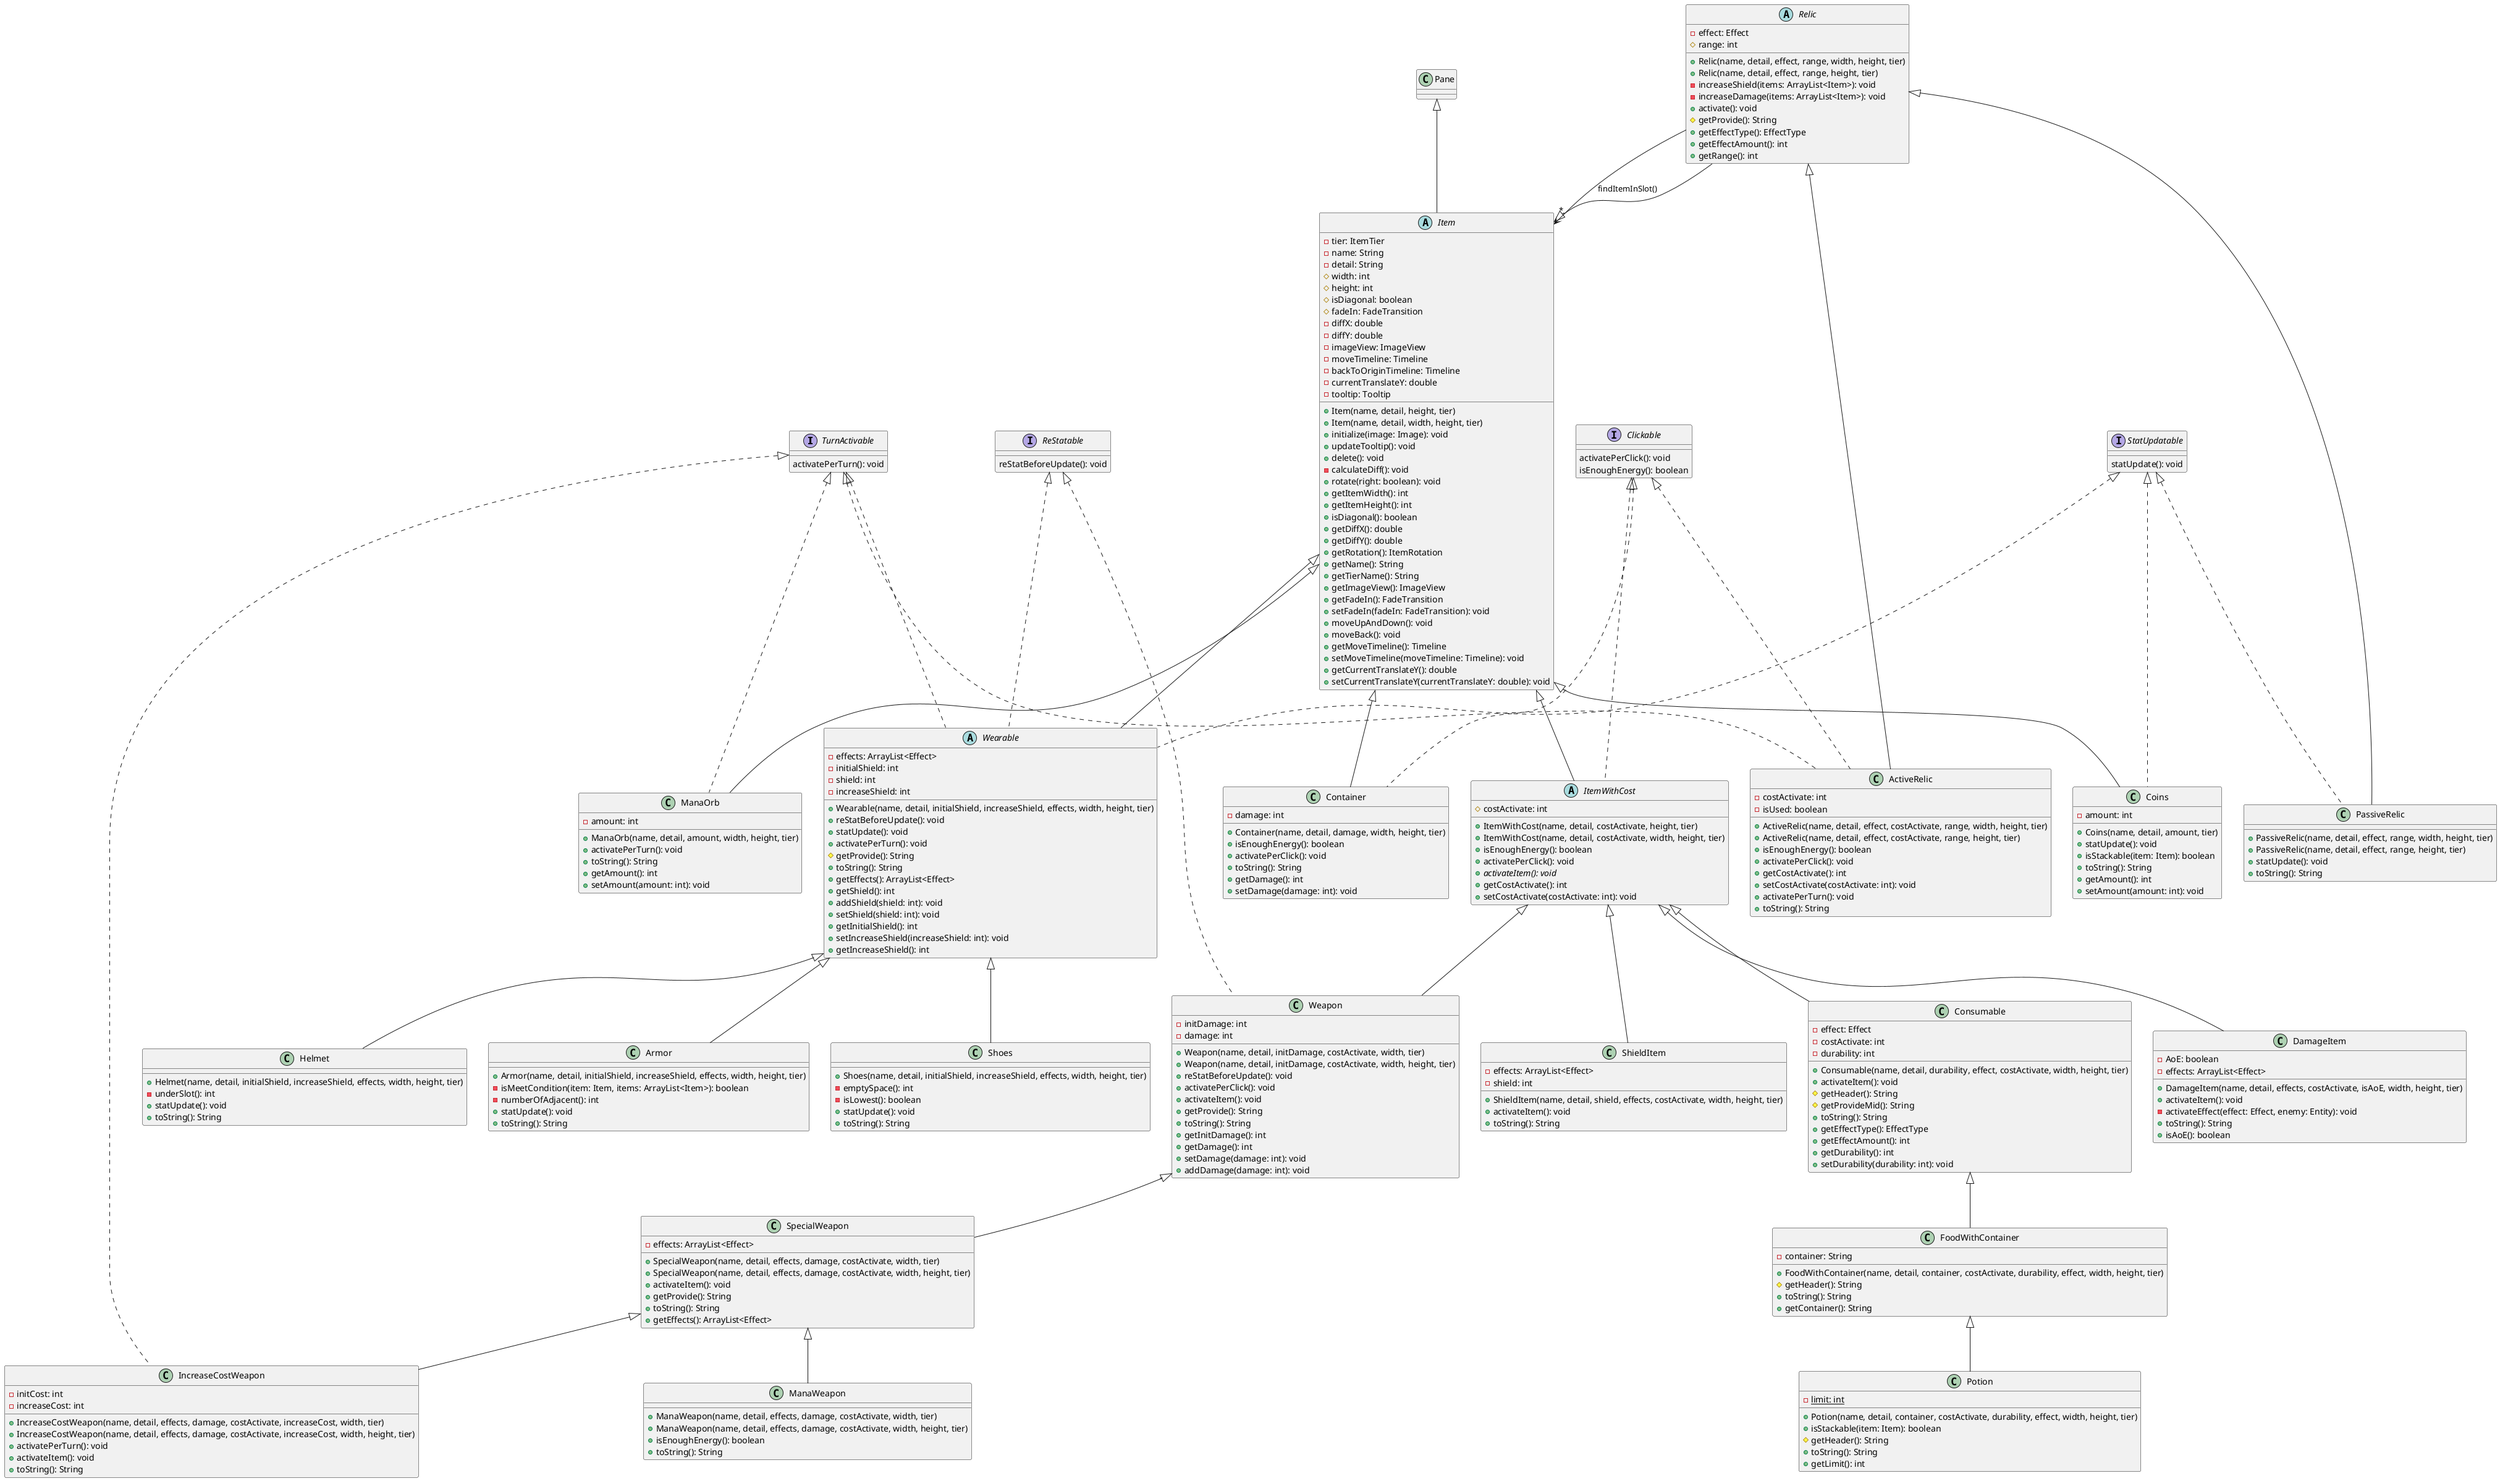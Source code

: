 @startuml
interface TurnActivable [[java:interfaces.TurnActivable]] {
	activatePerTurn(): void
}
interface ReStatable [[java:interfaces.ReStatable]] {
	reStatBeforeUpdate(): void
}
interface StatUpdatable [[java:interfaces.StatUpdatable]] {
	statUpdate(): void
}
interface Clickable [[java:interfaces.Clickable]] {
	activatePerClick(): void
	isEnoughEnergy(): boolean
}
abstract class Item [[java:game.item.Item]] {
	-tier: ItemTier
	-name: String
	-detail: String
	#width: int
	#height: int
	#isDiagonal: boolean
	#fadeIn: FadeTransition
	-diffX: double
	-diffY: double
	-imageView: ImageView
	-moveTimeline: Timeline
	-backToOriginTimeline: Timeline
	-currentTranslateY: double
	-tooltip: Tooltip
	+Item(name, detail, height, tier)
	+Item(name, detail, width, height, tier)
	+initialize(image: Image): void
	+updateTooltip(): void
	+delete(): void
	-calculateDiff(): void
	+rotate(right: boolean): void
	+getItemWidth(): int
	+getItemHeight(): int
	+isDiagonal(): boolean
	+getDiffX(): double
	+getDiffY(): double
	+getRotation(): ItemRotation
	+getName(): String
	+getTierName(): String
	+getImageView(): ImageView
	+getFadeIn(): FadeTransition
	+setFadeIn(fadeIn: FadeTransition): void
	+moveUpAndDown(): void
	+moveBack(): void
	+getMoveTimeline(): Timeline
	+setMoveTimeline(moveTimeline: Timeline): void
	+getCurrentTranslateY(): double
	+setCurrentTranslateY(currentTranslateY: double): void
}
abstract class ItemWithCost [[java:game.item.ItemWithCost]] {
	#costActivate: int
	+ItemWithCost(name, detail, costActivate, height, tier)
	+ItemWithCost(name, detail, costActivate, width, height, tier)
	+isEnoughEnergy(): boolean
	+activatePerClick(): void
	+{abstract} activateItem(): void
	+getCostActivate(): int
	+setCostActivate(costActivate: int): void
}
abstract class Wearable [[java:game.item.wearable.Wearable]] {
	-effects: ArrayList<Effect>
	-initialShield: int
	-shield: int
	-increaseShield: int
	+Wearable(name, detail, initialShield, increaseShield, effects, width, height, tier)
	+reStatBeforeUpdate(): void
	+statUpdate(): void
	+activatePerTurn(): void
	#getProvide(): String
	+toString(): String
	+getEffects(): ArrayList<Effect>
	+getShield(): int
	+addShield(shield: int): void
	+setShield(shield: int): void
	+getInitialShield(): int
	+setIncreaseShield(increaseShield: int): void
	+getIncreaseShield(): int
}
abstract class Relic [[java:game.item.relic.Relic]] {
	-effect: Effect
	#range: int
	+Relic(name, detail, effect, range, width, height, tier)
	+Relic(name, detail, effect, range, height, tier)
	-increaseShield(items: ArrayList<Item>): void
	-increaseDamage(items: ArrayList<Item>): void
	+activate(): void
	#getProvide(): String
	+getEffectType(): EffectType
	+getEffectAmount(): int
	+getRange(): int
}
Relic --> "*" Item : findItemInSlot()
Item <|-- Relic
class PassiveRelic [[java:game.item.relic.PassiveRelic]] {
	+PassiveRelic(name, detail, effect, range, width, height, tier)
	+PassiveRelic(name, detail, effect, range, height, tier)
	+statUpdate(): void
	+toString(): String
}
Relic <|-- PassiveRelic
StatUpdatable <|.. PassiveRelic
class Potion [[java:game.item.consumable.Potion]] {
	-{static} limit: int
	+Potion(name, detail, container, costActivate, durability, effect, width, height, tier)
	+isStackable(item: Item): boolean
	#getHeader(): String
	+toString(): String
	+getLimit(): int
}
FoodWithContainer <|-- Potion
class ShieldItem [[java:game.item.ShieldItem]] {
	-effects: ArrayList<Effect>
	-shield: int
	+ShieldItem(name, detail, shield, effects, costActivate, width, height, tier)
	+activateItem(): void
	+toString(): String
}
ItemWithCost <|-- ShieldItem
class IncreaseCostWeapon [[java:game.item.weapon.IncreaseCostWeapon]] {
	-initCost: int
	-increaseCost: int
	+IncreaseCostWeapon(name, detail, effects, damage, costActivate, increaseCost, width, tier)
	+IncreaseCostWeapon(name, detail, effects, damage, costActivate, increaseCost, width, height, tier)
	+activatePerTurn(): void
	+activateItem(): void
	+toString(): String
}
SpecialWeapon <|-- IncreaseCostWeapon
TurnActivable <|.. IncreaseCostWeapon

class Weapon [[java:game.item.weapon.Weapon]] {
	-initDamage: int
	-damage: int
	+Weapon(name, detail, initDamage, costActivate, width, tier)
	+Weapon(name, detail, initDamage, costActivate, width, height, tier)
	+reStatBeforeUpdate(): void
	+activatePerClick(): void
	+activateItem(): void
	+getProvide(): String
	+toString(): String
	+getInitDamage(): int
	+getDamage(): int
	+setDamage(damage: int): void
	+addDamage(damage: int): void
}
ItemWithCost <|-- Weapon
ReStatable <|.. Weapon
class FoodWithContainer [[java:game.item.consumable.FoodWithContainer]] {
	-container: String
	+FoodWithContainer(name, detail, container, costActivate, durability, effect, width, height, tier)
	#getHeader(): String
	+toString(): String
	+getContainer(): String
}
Consumable <|-- FoodWithContainer
class Helmet [[java:game.item.wearable.Helmet]] {
	+Helmet(name, detail, initialShield, increaseShield, effects, width, height, tier)
	-underSlot(): int
	+statUpdate(): void
	+toString(): String
}
Wearable <|-- Helmet
Item <|-- Wearable
TurnActivable <|.. Wearable
StatUpdatable <|.. Wearable
ReStatable <|.. Wearable
class ActiveRelic [[java:game.item.relic.ActiveRelic]] {
	-costActivate: int
	-isUsed: boolean
	+ActiveRelic(name, detail, effect, costActivate, range, width, height, tier)
	+ActiveRelic(name, detail, effect, costActivate, range, height, tier)
	+isEnoughEnergy(): boolean
	+activatePerClick(): void
	+getCostActivate(): int
	+setCostActivate(costActivate: int): void
	+activatePerTurn(): void
	+toString(): String
}
Relic <|-- ActiveRelic
Clickable <|.. ActiveRelic
TurnActivable <|.. ActiveRelic
class ManaOrb [[java:game.item.ManaOrb]] {
	-amount: int
	+ManaOrb(name, detail, amount, width, height, tier)
	+activatePerTurn(): void
	+toString(): String
	+getAmount(): int
	+setAmount(amount: int): void
}
Item <|-- ManaOrb
TurnActivable <|.. ManaOrb
Item <|-- ItemWithCost
Clickable <|.. ItemWithCost
class Container [[java:game.item.consumable.Container]] {
	-damage: int
	+Container(name, detail, damage, width, height, tier)
	+isEnoughEnergy(): boolean
	+activatePerClick(): void
	+toString(): String
	+getDamage(): int
	+setDamage(damage: int): void
}
Item <|-- Container
Clickable <|.. Container
class ManaWeapon [[java:game.item.weapon.ManaWeapon]] {
	+ManaWeapon(name, detail, effects, damage, costActivate, width, tier)
	+ManaWeapon(name, detail, effects, damage, costActivate, width, height, tier)
	+isEnoughEnergy(): boolean
	+toString(): String
}
SpecialWeapon <|-- ManaWeapon
class SpecialWeapon [[java:game.item.weapon.SpecialWeapon]] {
	-effects: ArrayList<Effect>
	+SpecialWeapon(name, detail, effects, damage, costActivate, width, tier)
	+SpecialWeapon(name, detail, effects, damage, costActivate, width, height, tier)
	+activateItem(): void
	+getProvide(): String
	+toString(): String
	+getEffects(): ArrayList<Effect>
}
Weapon <|-- SpecialWeapon
Pane <|-- Item
class Armor [[java:game.item.wearable.Armor]] {
	+Armor(name, detail, initialShield, increaseShield, effects, width, height, tier)
	-isMeetCondition(item: Item, items: ArrayList<Item>): boolean
	-numberOfAdjacent(): int
	+statUpdate(): void
	+toString(): String
}
Wearable <|-- Armor
class Coins [[java:game.item.Coins]] {
	-amount: int
	+Coins(name, detail, amount, tier)
	+statUpdate(): void
	+isStackable(item: Item): boolean
	+toString(): String
	+getAmount(): int
	+setAmount(amount: int): void
}
Item <|-- Coins
StatUpdatable <|.. Coins
class Shoes [[java:game.item.wearable.Shoes]] {
	+Shoes(name, detail, initialShield, increaseShield, effects, width, height, tier)
	-emptySpace(): int
	-isLowest(): boolean
	+statUpdate(): void
	+toString(): String
}
Wearable <|-- Shoes
class Consumable [[java:game.item.consumable.Consumable]] {
	-effect: Effect
	-costActivate: int
	-durability: int
	+Consumable(name, detail, durability, effect, costActivate, width, height, tier)
	+activateItem(): void
	#getHeader(): String
	#getProvideMid(): String
	+toString(): String
	+getEffectType(): EffectType
	+getEffectAmount(): int
	+getDurability(): int
	+setDurability(durability: int): void
}
ItemWithCost <|-- Consumable
class DamageItem [[java:game.item.DamageItem]] {
	-AoE: boolean
	-effects: ArrayList<Effect>
	+DamageItem(name, detail, effects, costActivate, isAoE, width, height, tier)
	+activateItem(): void
	-activateEffect(effect: Effect, enemy: Entity): void
	+toString(): String
	+isAoE(): boolean
}
ItemWithCost <|-- DamageItem

@enduml
